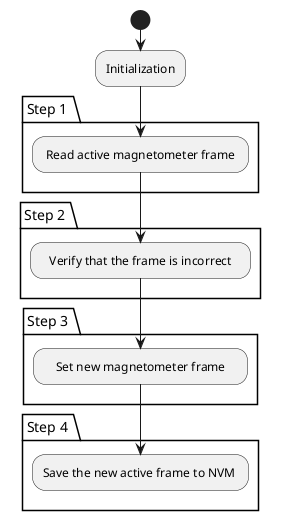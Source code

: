 @startuml
start
:Initialization;
package "Step 1 " {
: Read active magnetometer frame ;
}
package "Step 2 " {
:   Verify that the frame is incorrect   ;
}
package "Step 3 " {
:    Set new magnetometer frame    ;
}
package "Step 4 " {
:Save the new active frame to NVM ;
}
@enduml
